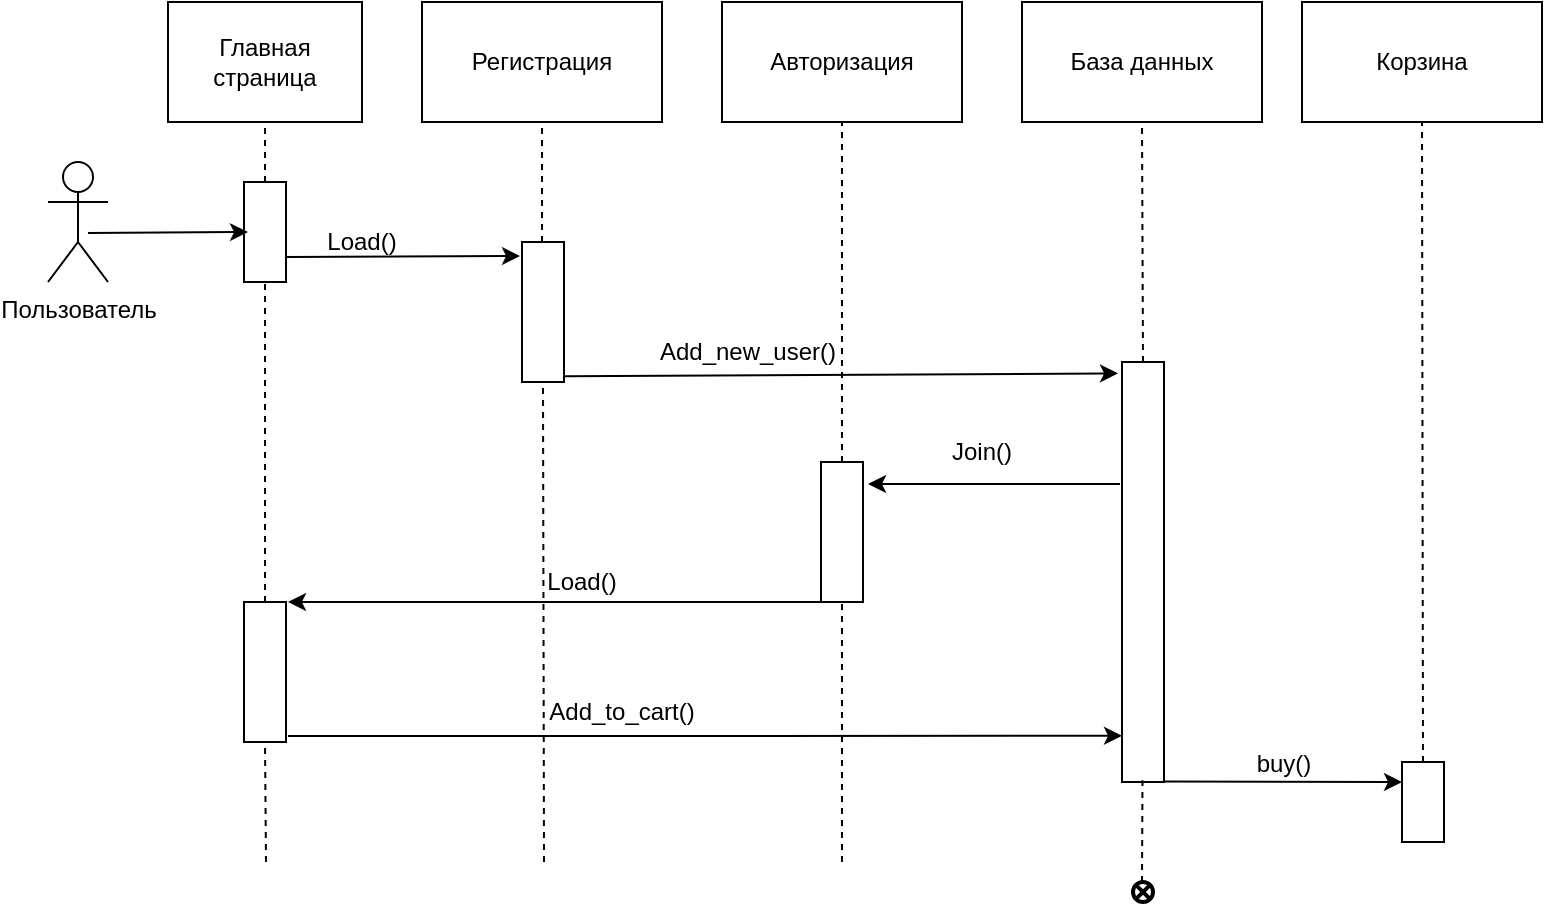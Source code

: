 <mxfile version="10.7.1" type="github"><diagram id="7QGD9KwethzIgqB-L9xS" name="Page-1"><mxGraphModel dx="914" dy="584" grid="1" gridSize="10" guides="1" tooltips="1" connect="1" arrows="1" fold="1" page="1" pageScale="1" pageWidth="827" pageHeight="1169" math="0" shadow="0"><root><mxCell id="0"/><mxCell id="1" parent="0"/><mxCell id="I7QNUldT4dPBeI1s9N6k-70" value="Регистрация" style="rounded=0;whiteSpace=wrap;html=1;" vertex="1" parent="1"><mxGeometry x="217" y="130" width="120" height="60" as="geometry"/></mxCell><mxCell id="I7QNUldT4dPBeI1s9N6k-71" value="Авторизация" style="rounded=0;whiteSpace=wrap;html=1;" vertex="1" parent="1"><mxGeometry x="367" y="130" width="120" height="60" as="geometry"/></mxCell><mxCell id="I7QNUldT4dPBeI1s9N6k-72" value="База данных" style="rounded=0;whiteSpace=wrap;html=1;" vertex="1" parent="1"><mxGeometry x="517" y="130" width="120" height="60" as="geometry"/></mxCell><mxCell id="I7QNUldT4dPBeI1s9N6k-73" value="Главная страница" style="rounded=0;whiteSpace=wrap;html=1;" vertex="1" parent="1"><mxGeometry x="90" y="130" width="97" height="60" as="geometry"/></mxCell><mxCell id="I7QNUldT4dPBeI1s9N6k-74" value="Корзина" style="rounded=0;whiteSpace=wrap;html=1;" vertex="1" parent="1"><mxGeometry x="657" y="130" width="120" height="60" as="geometry"/></mxCell><mxCell id="I7QNUldT4dPBeI1s9N6k-76" value="Пользователь" style="shape=umlActor;verticalLabelPosition=bottom;labelBackgroundColor=#ffffff;verticalAlign=top;html=1;outlineConnect=0;" vertex="1" parent="1"><mxGeometry x="30" y="210" width="30" height="60" as="geometry"/></mxCell><mxCell id="I7QNUldT4dPBeI1s9N6k-81" value="" style="rounded=0;whiteSpace=wrap;html=1;" vertex="1" parent="1"><mxGeometry x="128" y="220" width="21" height="50" as="geometry"/></mxCell><mxCell id="I7QNUldT4dPBeI1s9N6k-83" value="" style="endArrow=none;dashed=1;html=1;entryX=0.5;entryY=1;entryDx=0;entryDy=0;" edge="1" parent="1" target="I7QNUldT4dPBeI1s9N6k-70"><mxGeometry width="50" height="50" relative="1" as="geometry"><mxPoint x="277" y="250" as="sourcePoint"/><mxPoint x="70" y="310" as="targetPoint"/></mxGeometry></mxCell><mxCell id="I7QNUldT4dPBeI1s9N6k-84" value="" style="endArrow=none;dashed=1;html=1;entryX=0.5;entryY=1;entryDx=0;entryDy=0;" edge="1" parent="1" target="I7QNUldT4dPBeI1s9N6k-71"><mxGeometry width="50" height="50" relative="1" as="geometry"><mxPoint x="427" y="360" as="sourcePoint"/><mxPoint x="286.897" y="200.103" as="targetPoint"/></mxGeometry></mxCell><mxCell id="I7QNUldT4dPBeI1s9N6k-86" value="" style="endArrow=none;dashed=1;html=1;entryX=0.5;entryY=1;entryDx=0;entryDy=0;exitX=0.5;exitY=0;exitDx=0;exitDy=0;" edge="1" parent="1" source="I7QNUldT4dPBeI1s9N6k-114" target="I7QNUldT4dPBeI1s9N6k-74"><mxGeometry width="50" height="50" relative="1" as="geometry"><mxPoint x="717" y="470" as="sourcePoint"/><mxPoint x="586.897" y="200.103" as="targetPoint"/></mxGeometry></mxCell><mxCell id="I7QNUldT4dPBeI1s9N6k-88" value="" style="endArrow=none;dashed=1;html=1;entryX=0.5;entryY=1;entryDx=0;entryDy=0;exitX=0.5;exitY=0;exitDx=0;exitDy=0;" edge="1" parent="1" source="I7QNUldT4dPBeI1s9N6k-81" target="I7QNUldT4dPBeI1s9N6k-73"><mxGeometry width="50" height="50" relative="1" as="geometry"><mxPoint x="287.0" y="260" as="sourcePoint"/><mxPoint x="286.897" y="200.103" as="targetPoint"/></mxGeometry></mxCell><mxCell id="I7QNUldT4dPBeI1s9N6k-90" value="" style="rounded=0;whiteSpace=wrap;html=1;" vertex="1" parent="1"><mxGeometry x="267" y="250" width="21" height="70" as="geometry"/></mxCell><mxCell id="I7QNUldT4dPBeI1s9N6k-91" value="" style="endArrow=classic;html=1;exitX=1;exitY=0.75;exitDx=0;exitDy=0;" edge="1" parent="1" source="I7QNUldT4dPBeI1s9N6k-81"><mxGeometry width="50" height="50" relative="1" as="geometry"><mxPoint x="10" y="510" as="sourcePoint"/><mxPoint x="266" y="257" as="targetPoint"/></mxGeometry></mxCell><mxCell id="I7QNUldT4dPBeI1s9N6k-93" value="Load()" style="text;html=1;strokeColor=none;fillColor=none;align=center;verticalAlign=middle;whiteSpace=wrap;rounded=0;" vertex="1" parent="1"><mxGeometry x="167" y="240" width="40" height="20" as="geometry"/></mxCell><mxCell id="I7QNUldT4dPBeI1s9N6k-94" value="" style="endArrow=none;dashed=1;html=1;entryX=0.5;entryY=1;entryDx=0;entryDy=0;exitX=0.5;exitY=0;exitDx=0;exitDy=0;" edge="1" parent="1" source="I7QNUldT4dPBeI1s9N6k-108" target="I7QNUldT4dPBeI1s9N6k-81"><mxGeometry width="50" height="50" relative="1" as="geometry"><mxPoint x="138" y="400" as="sourcePoint"/><mxPoint x="149" y="200" as="targetPoint"/></mxGeometry></mxCell><mxCell id="I7QNUldT4dPBeI1s9N6k-96" value="" style="rounded=0;whiteSpace=wrap;html=1;" vertex="1" parent="1"><mxGeometry x="567" y="310" width="21" height="210" as="geometry"/></mxCell><mxCell id="I7QNUldT4dPBeI1s9N6k-99" value="" style="endArrow=none;dashed=1;html=1;entryX=0.5;entryY=1;entryDx=0;entryDy=0;exitX=0.5;exitY=0;exitDx=0;exitDy=0;" edge="1" parent="1" source="I7QNUldT4dPBeI1s9N6k-96" target="I7QNUldT4dPBeI1s9N6k-72"><mxGeometry width="50" height="50" relative="1" as="geometry"><mxPoint x="437" y="310" as="sourcePoint"/><mxPoint x="437" y="200" as="targetPoint"/></mxGeometry></mxCell><mxCell id="I7QNUldT4dPBeI1s9N6k-100" value="" style="endArrow=classic;html=1;exitX=1;exitY=0.75;exitDx=0;exitDy=0;entryX=-0.094;entryY=0.027;entryDx=0;entryDy=0;entryPerimeter=0;" edge="1" parent="1" target="I7QNUldT4dPBeI1s9N6k-96"><mxGeometry width="50" height="50" relative="1" as="geometry"><mxPoint x="287.833" y="317.167" as="sourcePoint"/><mxPoint x="564" y="320" as="targetPoint"/></mxGeometry></mxCell><mxCell id="I7QNUldT4dPBeI1s9N6k-101" value="Add_new_user()" style="text;html=1;strokeColor=none;fillColor=none;align=center;verticalAlign=middle;whiteSpace=wrap;rounded=0;" vertex="1" parent="1"><mxGeometry x="360" y="290" width="40" height="30" as="geometry"/></mxCell><mxCell id="I7QNUldT4dPBeI1s9N6k-102" value="" style="rounded=0;whiteSpace=wrap;html=1;" vertex="1" parent="1"><mxGeometry x="416.5" y="360" width="21" height="70" as="geometry"/></mxCell><mxCell id="I7QNUldT4dPBeI1s9N6k-104" value="Join()" style="text;html=1;strokeColor=none;fillColor=none;align=center;verticalAlign=middle;whiteSpace=wrap;rounded=0;" vertex="1" parent="1"><mxGeometry x="477" y="340" width="40" height="30" as="geometry"/></mxCell><mxCell id="I7QNUldT4dPBeI1s9N6k-105" value="" style="endArrow=classic;html=1;" edge="1" parent="1"><mxGeometry width="50" height="50" relative="1" as="geometry"><mxPoint x="566" y="371" as="sourcePoint"/><mxPoint x="440" y="371" as="targetPoint"/></mxGeometry></mxCell><mxCell id="I7QNUldT4dPBeI1s9N6k-106" value="" style="endArrow=classic;html=1;" edge="1" parent="1"><mxGeometry width="50" height="50" relative="1" as="geometry"><mxPoint x="417" y="430" as="sourcePoint"/><mxPoint x="150" y="430" as="targetPoint"/></mxGeometry></mxCell><mxCell id="I7QNUldT4dPBeI1s9N6k-108" value="" style="rounded=0;whiteSpace=wrap;html=1;" vertex="1" parent="1"><mxGeometry x="128" y="430" width="21" height="70" as="geometry"/></mxCell><mxCell id="I7QNUldT4dPBeI1s9N6k-111" value="Load()" style="text;html=1;strokeColor=none;fillColor=none;align=center;verticalAlign=middle;whiteSpace=wrap;rounded=0;" vertex="1" parent="1"><mxGeometry x="277" y="410" width="40" height="20" as="geometry"/></mxCell><mxCell id="I7QNUldT4dPBeI1s9N6k-112" value="" style="endArrow=classic;html=1;entryX=0;entryY=0.89;entryDx=0;entryDy=0;entryPerimeter=0;" edge="1" parent="1" target="I7QNUldT4dPBeI1s9N6k-96"><mxGeometry width="50" height="50" relative="1" as="geometry"><mxPoint x="150" y="497" as="sourcePoint"/><mxPoint x="160.0" y="440.0" as="targetPoint"/></mxGeometry></mxCell><mxCell id="I7QNUldT4dPBeI1s9N6k-113" value="Add_to_cart()" style="text;html=1;strokeColor=none;fillColor=none;align=center;verticalAlign=middle;whiteSpace=wrap;rounded=0;" vertex="1" parent="1"><mxGeometry x="297" y="475" width="40" height="20" as="geometry"/></mxCell><mxCell id="I7QNUldT4dPBeI1s9N6k-114" value="" style="rounded=0;whiteSpace=wrap;html=1;" vertex="1" parent="1"><mxGeometry x="707" y="510" width="21" height="40" as="geometry"/></mxCell><mxCell id="I7QNUldT4dPBeI1s9N6k-116" value="" style="endArrow=classic;html=1;entryX=0;entryY=0.25;entryDx=0;entryDy=0;exitX=0.992;exitY=0.999;exitDx=0;exitDy=0;exitPerimeter=0;" edge="1" parent="1" source="I7QNUldT4dPBeI1s9N6k-96" target="I7QNUldT4dPBeI1s9N6k-114"><mxGeometry width="50" height="50" relative="1" as="geometry"><mxPoint x="590" y="523" as="sourcePoint"/><mxPoint x="697.167" y="522.5" as="targetPoint"/></mxGeometry></mxCell><mxCell id="I7QNUldT4dPBeI1s9N6k-117" value="&lt;br&gt;&lt;span&gt;buy&lt;/span&gt;()" style="text;html=1;strokeColor=none;fillColor=none;align=center;verticalAlign=middle;whiteSpace=wrap;rounded=0;" vertex="1" parent="1"><mxGeometry x="627.5" y="480" width="40" height="45" as="geometry"/></mxCell><mxCell id="I7QNUldT4dPBeI1s9N6k-119" value="" style="endArrow=none;dashed=1;html=1;entryX=0.5;entryY=1;entryDx=0;entryDy=0;" edge="1" parent="1" target="I7QNUldT4dPBeI1s9N6k-90"><mxGeometry width="50" height="50" relative="1" as="geometry"><mxPoint x="278" y="560" as="sourcePoint"/><mxPoint x="60" y="570" as="targetPoint"/></mxGeometry></mxCell><mxCell id="I7QNUldT4dPBeI1s9N6k-120" value="" style="endArrow=none;dashed=1;html=1;entryX=0.5;entryY=1;entryDx=0;entryDy=0;" edge="1" parent="1" target="I7QNUldT4dPBeI1s9N6k-102"><mxGeometry width="50" height="50" relative="1" as="geometry"><mxPoint x="427" y="560" as="sourcePoint"/><mxPoint x="430.143" y="429.929" as="targetPoint"/></mxGeometry></mxCell><mxCell id="I7QNUldT4dPBeI1s9N6k-122" value="" style="endArrow=none;dashed=1;html=1;entryX=0.5;entryY=1;entryDx=0;entryDy=0;" edge="1" parent="1" target="I7QNUldT4dPBeI1s9N6k-108"><mxGeometry width="50" height="50" relative="1" as="geometry"><mxPoint x="139" y="560" as="sourcePoint"/><mxPoint x="138.5" y="500" as="targetPoint"/></mxGeometry></mxCell><mxCell id="I7QNUldT4dPBeI1s9N6k-126" value="" style="verticalLabelPosition=bottom;verticalAlign=top;html=1;strokeWidth=2;shape=mxgraph.flowchart.or;" vertex="1" parent="1"><mxGeometry x="572.5" y="570" width="10" height="10" as="geometry"/></mxCell><mxCell id="I7QNUldT4dPBeI1s9N6k-127" value="" style="endArrow=none;dashed=1;html=1;entryX=0.5;entryY=1;entryDx=0;entryDy=0;" edge="1" parent="1"><mxGeometry width="50" height="50" relative="1" as="geometry"><mxPoint x="577" y="570" as="sourcePoint"/><mxPoint x="577.241" y="519.103" as="targetPoint"/></mxGeometry></mxCell><mxCell id="I7QNUldT4dPBeI1s9N6k-128" value="" style="endArrow=classic;html=1;exitX=1;exitY=0.75;exitDx=0;exitDy=0;" edge="1" parent="1"><mxGeometry width="50" height="50" relative="1" as="geometry"><mxPoint x="50" y="245.5" as="sourcePoint"/><mxPoint x="130" y="245" as="targetPoint"/></mxGeometry></mxCell></root></mxGraphModel></diagram></mxfile>